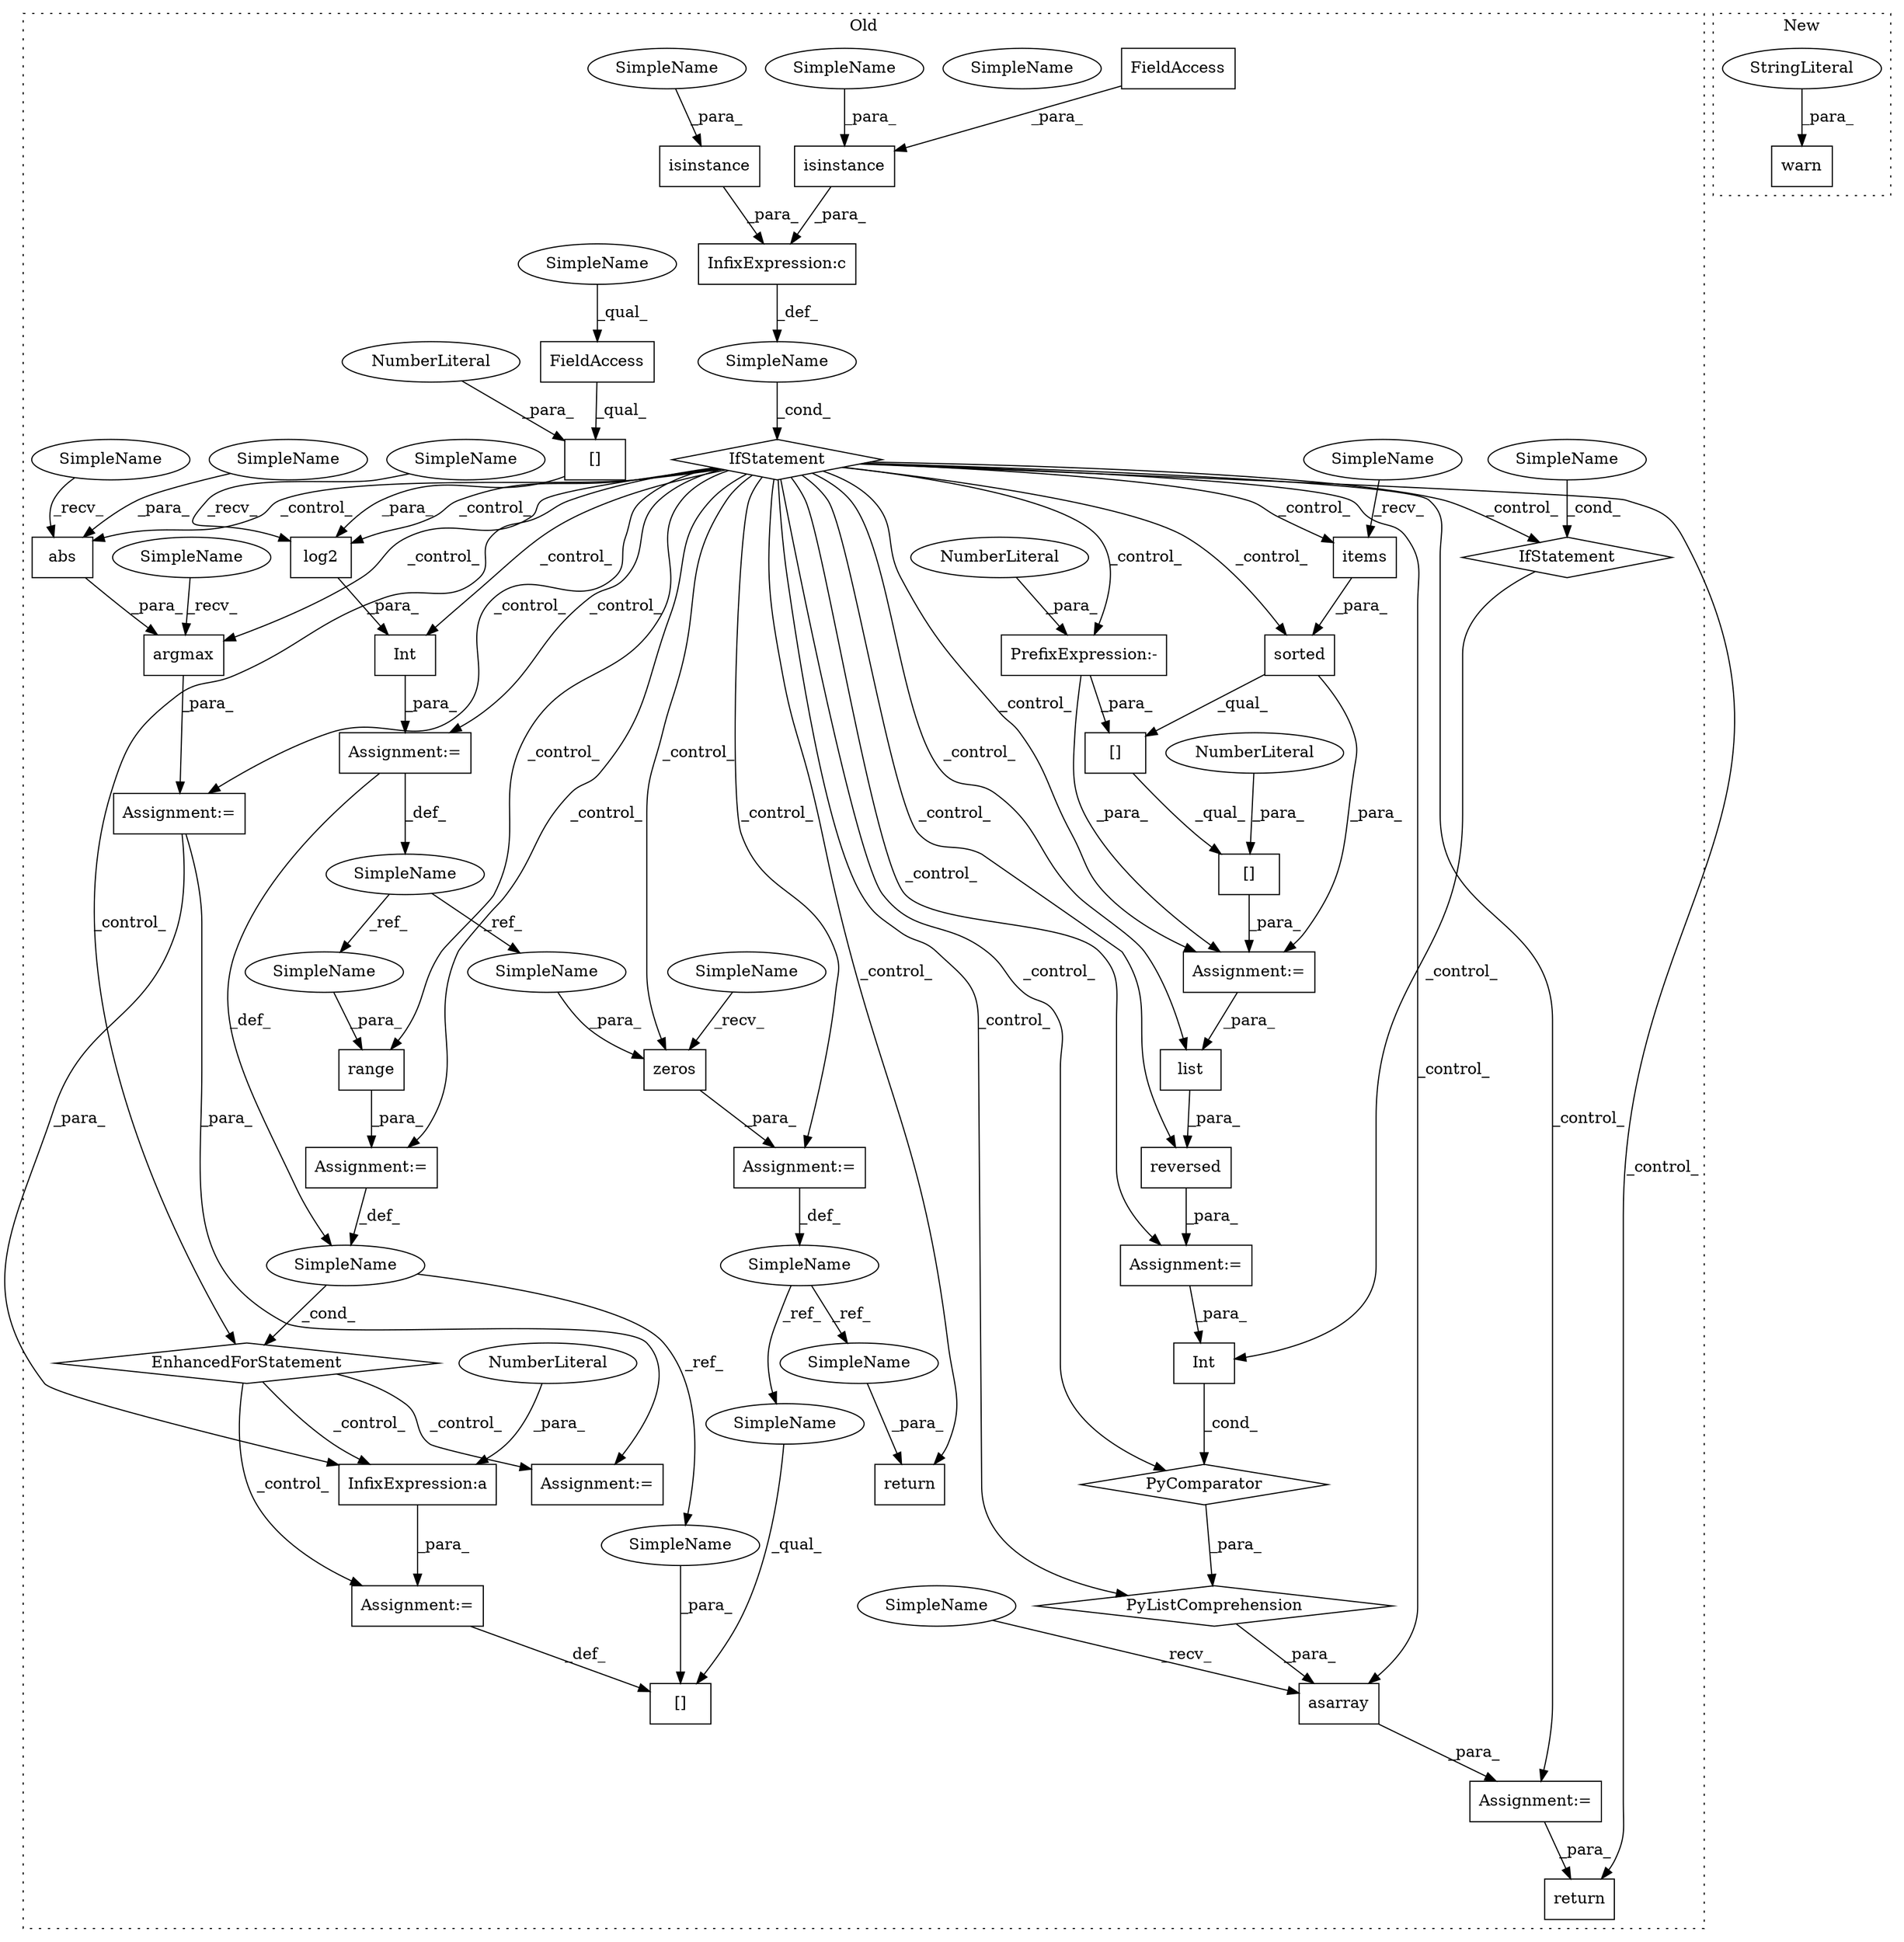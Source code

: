 digraph G {
subgraph cluster0 {
1 [label="[]" a="2" s="9217,9220" l="2,1" shape="box"];
4 [label="Assignment:=" a="7" s="9109" l="1" shape="box"];
5 [label="return" a="41" s="9260" l="7" shape="box"];
6 [label="SimpleName" a="42" s="9108" l="1" shape="ellipse"];
7 [label="Assignment:=" a="7" s="9132,9205" l="57,2" shape="box"];
8 [label="EnhancedForStatement" a="70" s="9132,9205" l="57,2" shape="diamond"];
9 [label="range" a="32" s="9197,9204" l="6,1" shape="box"];
10 [label="SimpleName" a="42" s="9193" l="1" shape="ellipse"];
11 [label="InfixExpression:a" a="27" s="9224" l="3" shape="box"];
12 [label="NumberLiteral" a="34" s="9227" l="1" shape="ellipse"];
13 [label="InfixExpression:c" a="27" s="8707" l="4" shape="box"];
14 [label="asarray" a="32" s="8836,8980" l="21,-5" shape="box"];
15 [label="log2" a="32" s="9025,9051" l="5,1" shape="box"];
16 [label="[]" a="2" s="9030,9050" l="19,1" shape="box"];
17 [label="NumberLiteral" a="34" s="9049" l="1" shape="ellipse"];
18 [label="SimpleName" a="42" s="" l="" shape="ellipse"];
19 [label="isinstance" a="32" s="8711,8746" l="11,1" shape="box"];
20 [label="abs" a="32" s="9082,9098" l="4,1" shape="box"];
21 [label="isinstance" a="32" s="8678,8706" l="11,1" shape="box"];
22 [label="list" a="32" s="8943,8961" l="5,1" shape="box"];
23 [label="zeros" a="32" s="9116,9123" l="6,1" shape="box"];
24 [label="SimpleName" a="42" s="9013" l="1" shape="ellipse"];
25 [label="PrefixExpression:-" a="38" s="8814" l="1" shape="box"];
26 [label="[]" a="2" s="8771,8819" l="47,1" shape="box"];
27 [label="NumberLiteral" a="34" s="8815" l="1" shape="ellipse"];
28 [label="[]" a="2" s="8771,8816" l="43,1" shape="box"];
29 [label="NumberLiteral" a="34" s="8818" l="1" shape="ellipse"];
30 [label="PyListComprehension" a="109" s="8857" l="123" shape="diamond"];
31 [label="Int" a="32" s="8857,8862" l="4,1" shape="box"];
32 [label="PyComparator" a="113" s="8927" l="45" shape="diamond"];
33 [label="sorted" a="32" s="8771,8812" l="7,1" shape="box"];
34 [label="argmax" a="32" s="9069,9099" l="7,1" shape="box"];
35 [label="IfStatement" a="25" s="8927" l="45" shape="diamond"];
36 [label="FieldAccess" a="22" s="8702" l="4" shape="box"];
37 [label="FieldAccess" a="22" s="9030" l="18" shape="box"];
38 [label="IfStatement" a="25" s="8674,8747" l="4,2" shape="diamond"];
39 [label="SimpleName" a="42" s="8967" l="5" shape="ellipse"];
40 [label="Assignment:=" a="7" s="8770" l="1" shape="box"];
41 [label="Assignment:=" a="7" s="9014" l="1" shape="box"];
42 [label="Assignment:=" a="7" s="8927" l="45" shape="box"];
43 [label="Assignment:=" a="7" s="9062" l="1" shape="box"];
44 [label="Assignment:=" a="7" s="9240" l="3" shape="box"];
45 [label="items" a="32" s="8791" l="7" shape="box"];
46 [label="Assignment:=" a="7" s="9221" l="1" shape="box"];
47 [label="Assignment:=" a="7" s="8829" l="1" shape="box"];
48 [label="return" a="41" s="8983" l="7" shape="box"];
49 [label="Int" a="32" s="9015,9052" l="4,1" shape="box"];
50 [label="reversed" a="32" s="8934,8962" l="9,1" shape="box"];
51 [label="SimpleName" a="42" s="9203" l="1" shape="ellipse"];
52 [label="SimpleName" a="42" s="9122" l="1" shape="ellipse"];
53 [label="SimpleName" a="42" s="8689" l="12" shape="ellipse"];
54 [label="SimpleName" a="42" s="8722" l="12" shape="ellipse"];
55 [label="SimpleName" a="42" s="8778" l="12" shape="ellipse"];
56 [label="SimpleName" a="42" s="9086" l="12" shape="ellipse"];
57 [label="SimpleName" a="42" s="9030" l="12" shape="ellipse"];
58 [label="SimpleName" a="42" s="8967" l="5" shape="ellipse"];
59 [label="SimpleName" a="42" s="9063" l="5" shape="ellipse"];
60 [label="SimpleName" a="42" s="9110" l="5" shape="ellipse"];
61 [label="SimpleName" a="42" s="9019" l="5" shape="ellipse"];
62 [label="SimpleName" a="42" s="9076" l="5" shape="ellipse"];
63 [label="SimpleName" a="42" s="8830" l="5" shape="ellipse"];
64 [label="SimpleName" a="42" s="9267" l="1" shape="ellipse"];
65 [label="SimpleName" a="42" s="9217" l="1" shape="ellipse"];
66 [label="SimpleName" a="42" s="9219" l="1" shape="ellipse"];
label = "Old";
style="dotted";
}
subgraph cluster1 {
2 [label="warn" a="32" s="8728,8885" l="5,1" shape="box"];
3 [label="StringLiteral" a="45" s="8733" l="133" shape="ellipse"];
label = "New";
style="dotted";
}
3 -> 2 [label="_para_"];
4 -> 6 [label="_def_"];
6 -> 64 [label="_ref_"];
6 -> 65 [label="_ref_"];
7 -> 10 [label="_def_"];
8 -> 46 [label="_control_"];
8 -> 11 [label="_control_"];
8 -> 44 [label="_control_"];
9 -> 7 [label="_para_"];
10 -> 8 [label="_cond_"];
10 -> 66 [label="_ref_"];
11 -> 46 [label="_para_"];
12 -> 11 [label="_para_"];
13 -> 18 [label="_def_"];
14 -> 47 [label="_para_"];
15 -> 49 [label="_para_"];
16 -> 15 [label="_para_"];
17 -> 16 [label="_para_"];
18 -> 38 [label="_cond_"];
19 -> 13 [label="_para_"];
20 -> 34 [label="_para_"];
21 -> 13 [label="_para_"];
22 -> 50 [label="_para_"];
23 -> 4 [label="_para_"];
24 -> 52 [label="_ref_"];
24 -> 51 [label="_ref_"];
25 -> 40 [label="_para_"];
25 -> 28 [label="_para_"];
26 -> 40 [label="_para_"];
27 -> 25 [label="_para_"];
28 -> 26 [label="_qual_"];
29 -> 26 [label="_para_"];
30 -> 14 [label="_para_"];
31 -> 32 [label="_cond_"];
32 -> 30 [label="_para_"];
33 -> 40 [label="_para_"];
33 -> 28 [label="_qual_"];
34 -> 43 [label="_para_"];
35 -> 31 [label="_control_"];
36 -> 21 [label="_para_"];
37 -> 16 [label="_qual_"];
38 -> 48 [label="_control_"];
38 -> 49 [label="_control_"];
38 -> 32 [label="_control_"];
38 -> 7 [label="_control_"];
38 -> 15 [label="_control_"];
38 -> 33 [label="_control_"];
38 -> 34 [label="_control_"];
38 -> 35 [label="_control_"];
38 -> 5 [label="_control_"];
38 -> 43 [label="_control_"];
38 -> 45 [label="_control_"];
38 -> 8 [label="_control_"];
38 -> 47 [label="_control_"];
38 -> 9 [label="_control_"];
38 -> 41 [label="_control_"];
38 -> 22 [label="_control_"];
38 -> 25 [label="_control_"];
38 -> 30 [label="_control_"];
38 -> 4 [label="_control_"];
38 -> 40 [label="_control_"];
38 -> 42 [label="_control_"];
38 -> 50 [label="_control_"];
38 -> 23 [label="_control_"];
38 -> 14 [label="_control_"];
38 -> 20 [label="_control_"];
40 -> 22 [label="_para_"];
41 -> 10 [label="_def_"];
41 -> 24 [label="_def_"];
42 -> 31 [label="_para_"];
43 -> 11 [label="_para_"];
43 -> 44 [label="_para_"];
45 -> 33 [label="_para_"];
46 -> 1 [label="_def_"];
47 -> 48 [label="_para_"];
49 -> 41 [label="_para_"];
50 -> 42 [label="_para_"];
51 -> 9 [label="_para_"];
52 -> 23 [label="_para_"];
53 -> 21 [label="_para_"];
54 -> 19 [label="_para_"];
55 -> 45 [label="_recv_"];
56 -> 20 [label="_para_"];
57 -> 37 [label="_qual_"];
58 -> 35 [label="_cond_"];
59 -> 34 [label="_recv_"];
60 -> 23 [label="_recv_"];
61 -> 15 [label="_recv_"];
62 -> 20 [label="_recv_"];
63 -> 14 [label="_recv_"];
64 -> 5 [label="_para_"];
65 -> 1 [label="_qual_"];
66 -> 1 [label="_para_"];
}